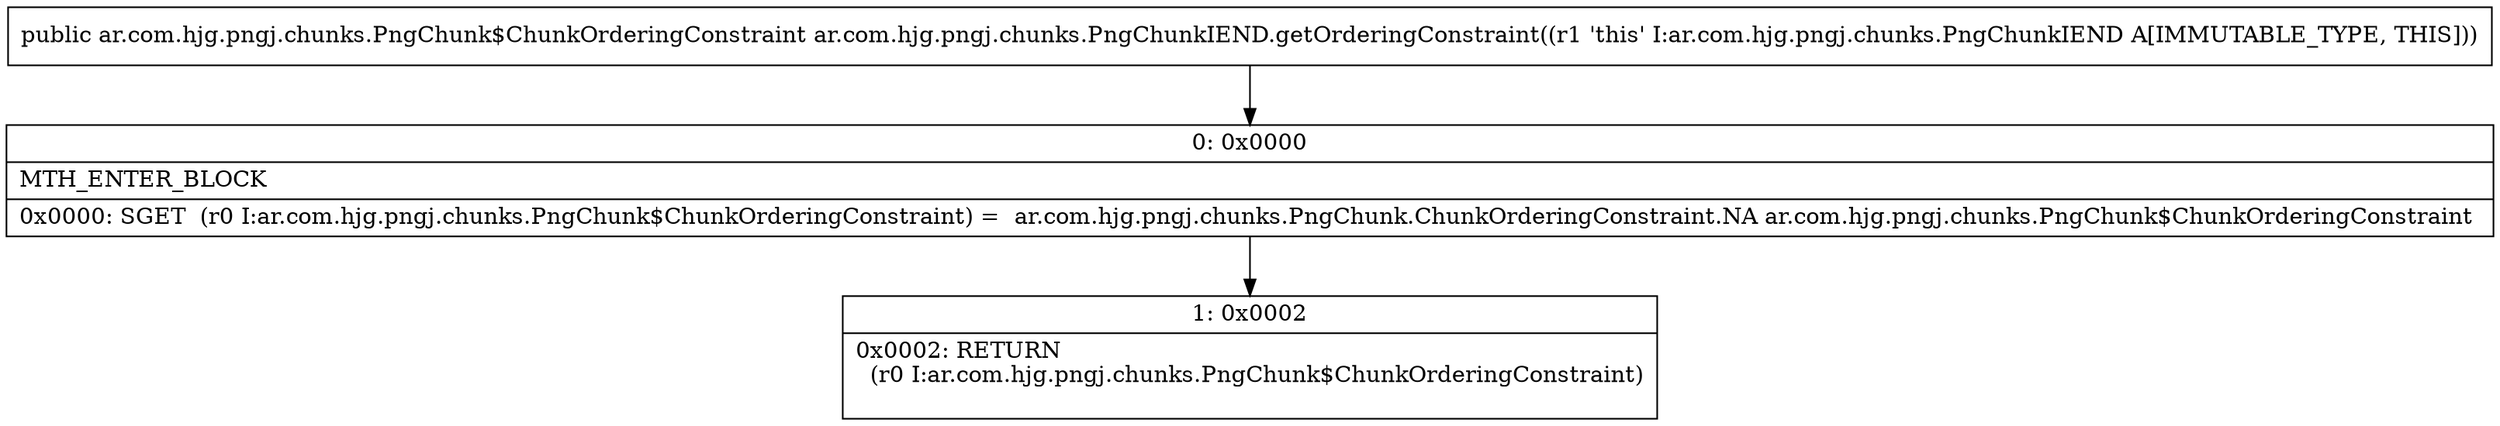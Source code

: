 digraph "CFG forar.com.hjg.pngj.chunks.PngChunkIEND.getOrderingConstraint()Lar\/com\/hjg\/pngj\/chunks\/PngChunk$ChunkOrderingConstraint;" {
Node_0 [shape=record,label="{0\:\ 0x0000|MTH_ENTER_BLOCK\l|0x0000: SGET  (r0 I:ar.com.hjg.pngj.chunks.PngChunk$ChunkOrderingConstraint) =  ar.com.hjg.pngj.chunks.PngChunk.ChunkOrderingConstraint.NA ar.com.hjg.pngj.chunks.PngChunk$ChunkOrderingConstraint \l}"];
Node_1 [shape=record,label="{1\:\ 0x0002|0x0002: RETURN  \l  (r0 I:ar.com.hjg.pngj.chunks.PngChunk$ChunkOrderingConstraint)\l \l}"];
MethodNode[shape=record,label="{public ar.com.hjg.pngj.chunks.PngChunk$ChunkOrderingConstraint ar.com.hjg.pngj.chunks.PngChunkIEND.getOrderingConstraint((r1 'this' I:ar.com.hjg.pngj.chunks.PngChunkIEND A[IMMUTABLE_TYPE, THIS])) }"];
MethodNode -> Node_0;
Node_0 -> Node_1;
}


